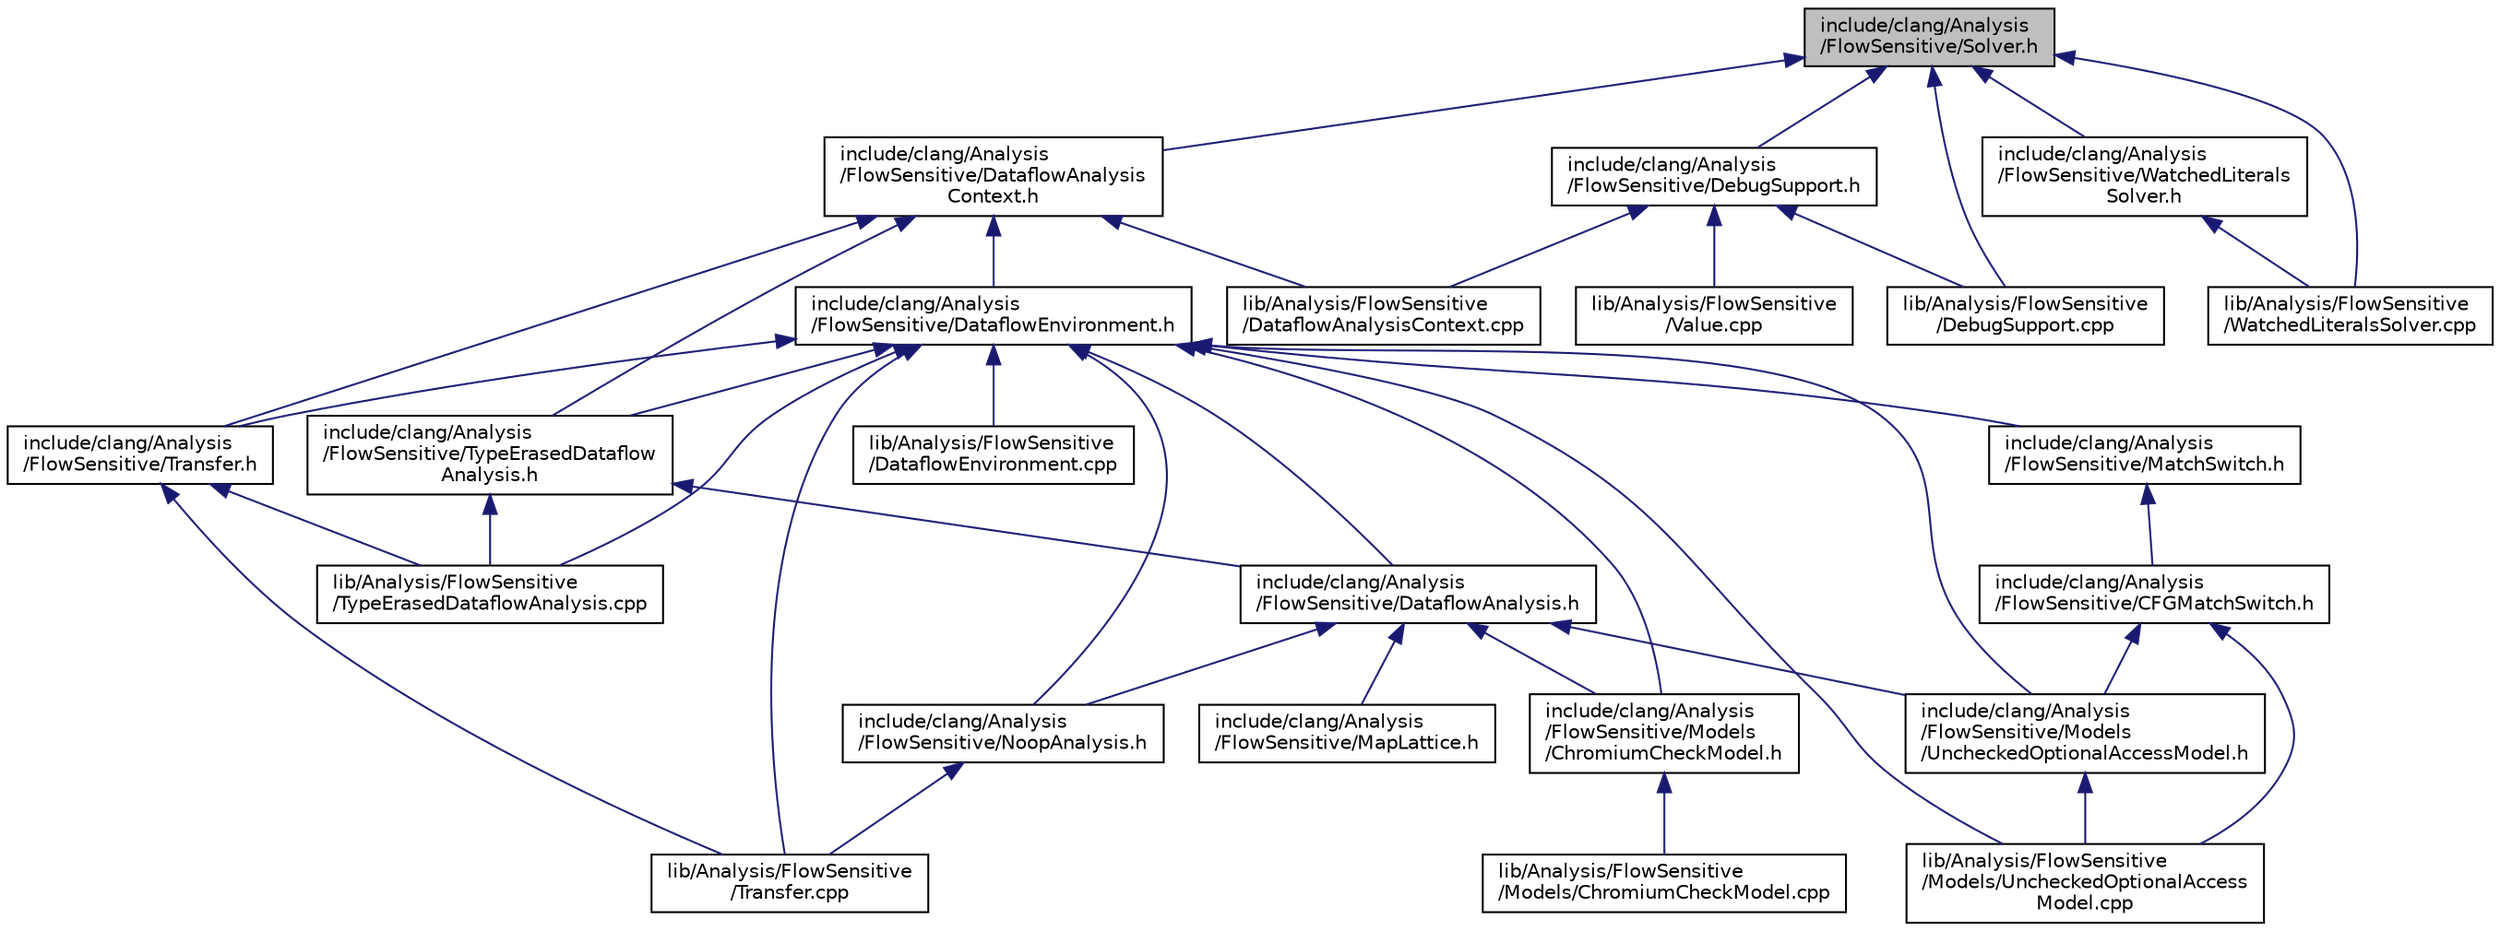 digraph "include/clang/Analysis/FlowSensitive/Solver.h"
{
 // LATEX_PDF_SIZE
  bgcolor="transparent";
  edge [fontname="Helvetica",fontsize="10",labelfontname="Helvetica",labelfontsize="10"];
  node [fontname="Helvetica",fontsize="10",shape=record];
  Node1 [label="include/clang/Analysis\l/FlowSensitive/Solver.h",height=0.2,width=0.4,color="black", fillcolor="grey75", style="filled", fontcolor="black",tooltip=" "];
  Node1 -> Node2 [dir="back",color="midnightblue",fontsize="10",style="solid",fontname="Helvetica"];
  Node2 [label="include/clang/Analysis\l/FlowSensitive/DataflowAnalysis\lContext.h",height=0.2,width=0.4,color="black",URL="$DataflowAnalysisContext_8h.html",tooltip=" "];
  Node2 -> Node3 [dir="back",color="midnightblue",fontsize="10",style="solid",fontname="Helvetica"];
  Node3 [label="include/clang/Analysis\l/FlowSensitive/DataflowEnvironment.h",height=0.2,width=0.4,color="black",URL="$DataflowEnvironment_8h.html",tooltip=" "];
  Node3 -> Node4 [dir="back",color="midnightblue",fontsize="10",style="solid",fontname="Helvetica"];
  Node4 [label="include/clang/Analysis\l/FlowSensitive/DataflowAnalysis.h",height=0.2,width=0.4,color="black",URL="$DataflowAnalysis_8h.html",tooltip=" "];
  Node4 -> Node5 [dir="back",color="midnightblue",fontsize="10",style="solid",fontname="Helvetica"];
  Node5 [label="include/clang/Analysis\l/FlowSensitive/MapLattice.h",height=0.2,width=0.4,color="black",URL="$MapLattice_8h.html",tooltip=" "];
  Node4 -> Node6 [dir="back",color="midnightblue",fontsize="10",style="solid",fontname="Helvetica"];
  Node6 [label="include/clang/Analysis\l/FlowSensitive/Models\l/ChromiumCheckModel.h",height=0.2,width=0.4,color="black",URL="$ChromiumCheckModel_8h.html",tooltip=" "];
  Node6 -> Node7 [dir="back",color="midnightblue",fontsize="10",style="solid",fontname="Helvetica"];
  Node7 [label="lib/Analysis/FlowSensitive\l/Models/ChromiumCheckModel.cpp",height=0.2,width=0.4,color="black",URL="$ChromiumCheckModel_8cpp.html",tooltip=" "];
  Node4 -> Node8 [dir="back",color="midnightblue",fontsize="10",style="solid",fontname="Helvetica"];
  Node8 [label="include/clang/Analysis\l/FlowSensitive/Models\l/UncheckedOptionalAccessModel.h",height=0.2,width=0.4,color="black",URL="$UncheckedOptionalAccessModel_8h.html",tooltip=" "];
  Node8 -> Node9 [dir="back",color="midnightblue",fontsize="10",style="solid",fontname="Helvetica"];
  Node9 [label="lib/Analysis/FlowSensitive\l/Models/UncheckedOptionalAccess\lModel.cpp",height=0.2,width=0.4,color="black",URL="$UncheckedOptionalAccessModel_8cpp.html",tooltip=" "];
  Node4 -> Node10 [dir="back",color="midnightblue",fontsize="10",style="solid",fontname="Helvetica"];
  Node10 [label="include/clang/Analysis\l/FlowSensitive/NoopAnalysis.h",height=0.2,width=0.4,color="black",URL="$NoopAnalysis_8h.html",tooltip=" "];
  Node10 -> Node11 [dir="back",color="midnightblue",fontsize="10",style="solid",fontname="Helvetica"];
  Node11 [label="lib/Analysis/FlowSensitive\l/Transfer.cpp",height=0.2,width=0.4,color="black",URL="$Transfer_8cpp.html",tooltip=" "];
  Node3 -> Node12 [dir="back",color="midnightblue",fontsize="10",style="solid",fontname="Helvetica"];
  Node12 [label="include/clang/Analysis\l/FlowSensitive/MatchSwitch.h",height=0.2,width=0.4,color="black",URL="$MatchSwitch_8h.html",tooltip=" "];
  Node12 -> Node13 [dir="back",color="midnightblue",fontsize="10",style="solid",fontname="Helvetica"];
  Node13 [label="include/clang/Analysis\l/FlowSensitive/CFGMatchSwitch.h",height=0.2,width=0.4,color="black",URL="$CFGMatchSwitch_8h.html",tooltip=" "];
  Node13 -> Node8 [dir="back",color="midnightblue",fontsize="10",style="solid",fontname="Helvetica"];
  Node13 -> Node9 [dir="back",color="midnightblue",fontsize="10",style="solid",fontname="Helvetica"];
  Node3 -> Node6 [dir="back",color="midnightblue",fontsize="10",style="solid",fontname="Helvetica"];
  Node3 -> Node8 [dir="back",color="midnightblue",fontsize="10",style="solid",fontname="Helvetica"];
  Node3 -> Node10 [dir="back",color="midnightblue",fontsize="10",style="solid",fontname="Helvetica"];
  Node3 -> Node14 [dir="back",color="midnightblue",fontsize="10",style="solid",fontname="Helvetica"];
  Node14 [label="include/clang/Analysis\l/FlowSensitive/Transfer.h",height=0.2,width=0.4,color="black",URL="$Transfer_8h.html",tooltip=" "];
  Node14 -> Node11 [dir="back",color="midnightblue",fontsize="10",style="solid",fontname="Helvetica"];
  Node14 -> Node15 [dir="back",color="midnightblue",fontsize="10",style="solid",fontname="Helvetica"];
  Node15 [label="lib/Analysis/FlowSensitive\l/TypeErasedDataflowAnalysis.cpp",height=0.2,width=0.4,color="black",URL="$TypeErasedDataflowAnalysis_8cpp.html",tooltip=" "];
  Node3 -> Node16 [dir="back",color="midnightblue",fontsize="10",style="solid",fontname="Helvetica"];
  Node16 [label="include/clang/Analysis\l/FlowSensitive/TypeErasedDataflow\lAnalysis.h",height=0.2,width=0.4,color="black",URL="$TypeErasedDataflowAnalysis_8h.html",tooltip=" "];
  Node16 -> Node4 [dir="back",color="midnightblue",fontsize="10",style="solid",fontname="Helvetica"];
  Node16 -> Node15 [dir="back",color="midnightblue",fontsize="10",style="solid",fontname="Helvetica"];
  Node3 -> Node17 [dir="back",color="midnightblue",fontsize="10",style="solid",fontname="Helvetica"];
  Node17 [label="lib/Analysis/FlowSensitive\l/DataflowEnvironment.cpp",height=0.2,width=0.4,color="black",URL="$DataflowEnvironment_8cpp.html",tooltip=" "];
  Node3 -> Node9 [dir="back",color="midnightblue",fontsize="10",style="solid",fontname="Helvetica"];
  Node3 -> Node11 [dir="back",color="midnightblue",fontsize="10",style="solid",fontname="Helvetica"];
  Node3 -> Node15 [dir="back",color="midnightblue",fontsize="10",style="solid",fontname="Helvetica"];
  Node2 -> Node14 [dir="back",color="midnightblue",fontsize="10",style="solid",fontname="Helvetica"];
  Node2 -> Node16 [dir="back",color="midnightblue",fontsize="10",style="solid",fontname="Helvetica"];
  Node2 -> Node18 [dir="back",color="midnightblue",fontsize="10",style="solid",fontname="Helvetica"];
  Node18 [label="lib/Analysis/FlowSensitive\l/DataflowAnalysisContext.cpp",height=0.2,width=0.4,color="black",URL="$DataflowAnalysisContext_8cpp.html",tooltip=" "];
  Node1 -> Node19 [dir="back",color="midnightblue",fontsize="10",style="solid",fontname="Helvetica"];
  Node19 [label="include/clang/Analysis\l/FlowSensitive/DebugSupport.h",height=0.2,width=0.4,color="black",URL="$DebugSupport_8h.html",tooltip=" "];
  Node19 -> Node18 [dir="back",color="midnightblue",fontsize="10",style="solid",fontname="Helvetica"];
  Node19 -> Node20 [dir="back",color="midnightblue",fontsize="10",style="solid",fontname="Helvetica"];
  Node20 [label="lib/Analysis/FlowSensitive\l/DebugSupport.cpp",height=0.2,width=0.4,color="black",URL="$DebugSupport_8cpp.html",tooltip=" "];
  Node19 -> Node21 [dir="back",color="midnightblue",fontsize="10",style="solid",fontname="Helvetica"];
  Node21 [label="lib/Analysis/FlowSensitive\l/Value.cpp",height=0.2,width=0.4,color="black",URL="$Value_8cpp.html",tooltip=" "];
  Node1 -> Node22 [dir="back",color="midnightblue",fontsize="10",style="solid",fontname="Helvetica"];
  Node22 [label="include/clang/Analysis\l/FlowSensitive/WatchedLiterals\lSolver.h",height=0.2,width=0.4,color="black",URL="$WatchedLiteralsSolver_8h.html",tooltip=" "];
  Node22 -> Node23 [dir="back",color="midnightblue",fontsize="10",style="solid",fontname="Helvetica"];
  Node23 [label="lib/Analysis/FlowSensitive\l/WatchedLiteralsSolver.cpp",height=0.2,width=0.4,color="black",URL="$WatchedLiteralsSolver_8cpp.html",tooltip=" "];
  Node1 -> Node20 [dir="back",color="midnightblue",fontsize="10",style="solid",fontname="Helvetica"];
  Node1 -> Node23 [dir="back",color="midnightblue",fontsize="10",style="solid",fontname="Helvetica"];
}
